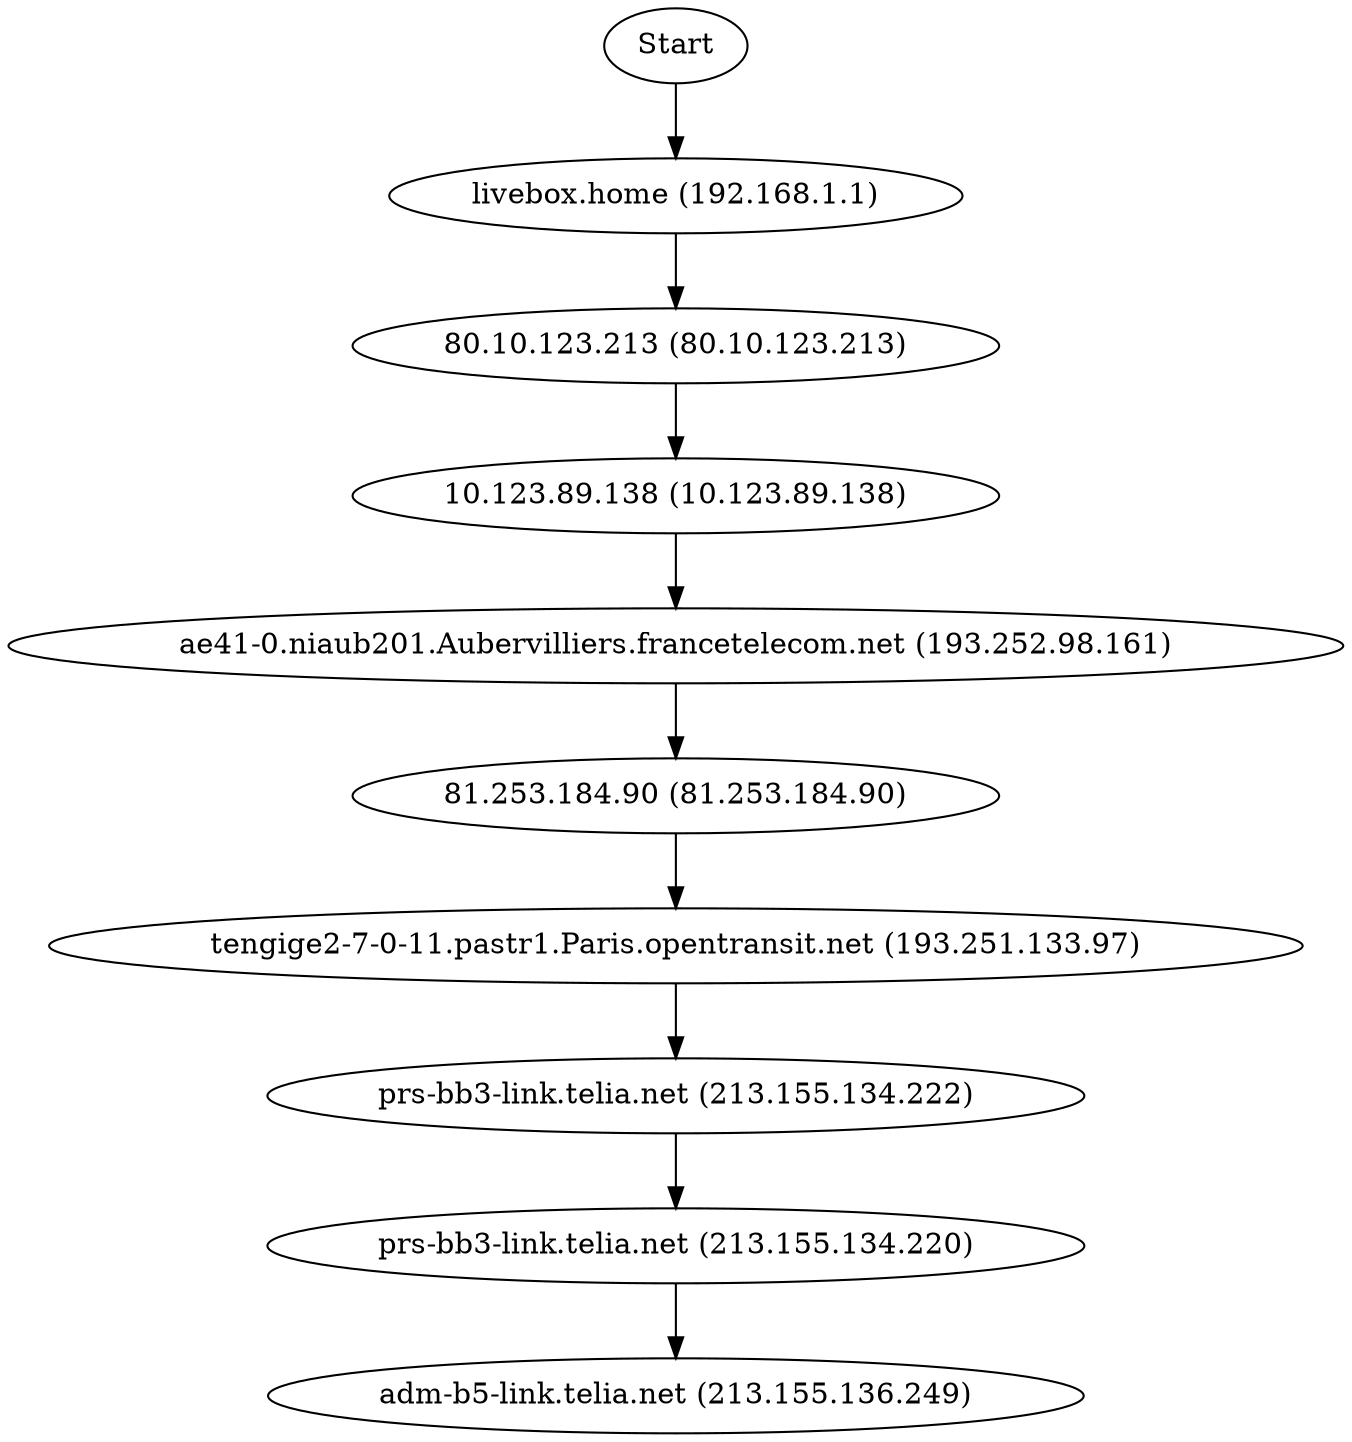 digraph G {
"Start" -> "livebox.home (192.168.1.1)"; 
"livebox.home (192.168.1.1)" -> "80.10.123.213 (80.10.123.213)"; 
"80.10.123.213 (80.10.123.213)" -> "10.123.89.138 (10.123.89.138)"; 
"10.123.89.138 (10.123.89.138)" -> "ae41-0.niaub201.Aubervilliers.francetelecom.net (193.252.98.161)"; 
"ae41-0.niaub201.Aubervilliers.francetelecom.net (193.252.98.161)" -> "81.253.184.90 (81.253.184.90)"; 
"81.253.184.90 (81.253.184.90)" -> "tengige2-7-0-11.pastr1.Paris.opentransit.net (193.251.133.97)"; 
"tengige2-7-0-11.pastr1.Paris.opentransit.net (193.251.133.97)" -> "prs-bb3-link.telia.net (213.155.134.222)"; 
"prs-bb3-link.telia.net (213.155.134.222)" -> "prs-bb3-link.telia.net (213.155.134.220)"; 
"prs-bb3-link.telia.net (213.155.134.220)" -> "adm-b5-link.telia.net (213.155.136.249)"; 
}
